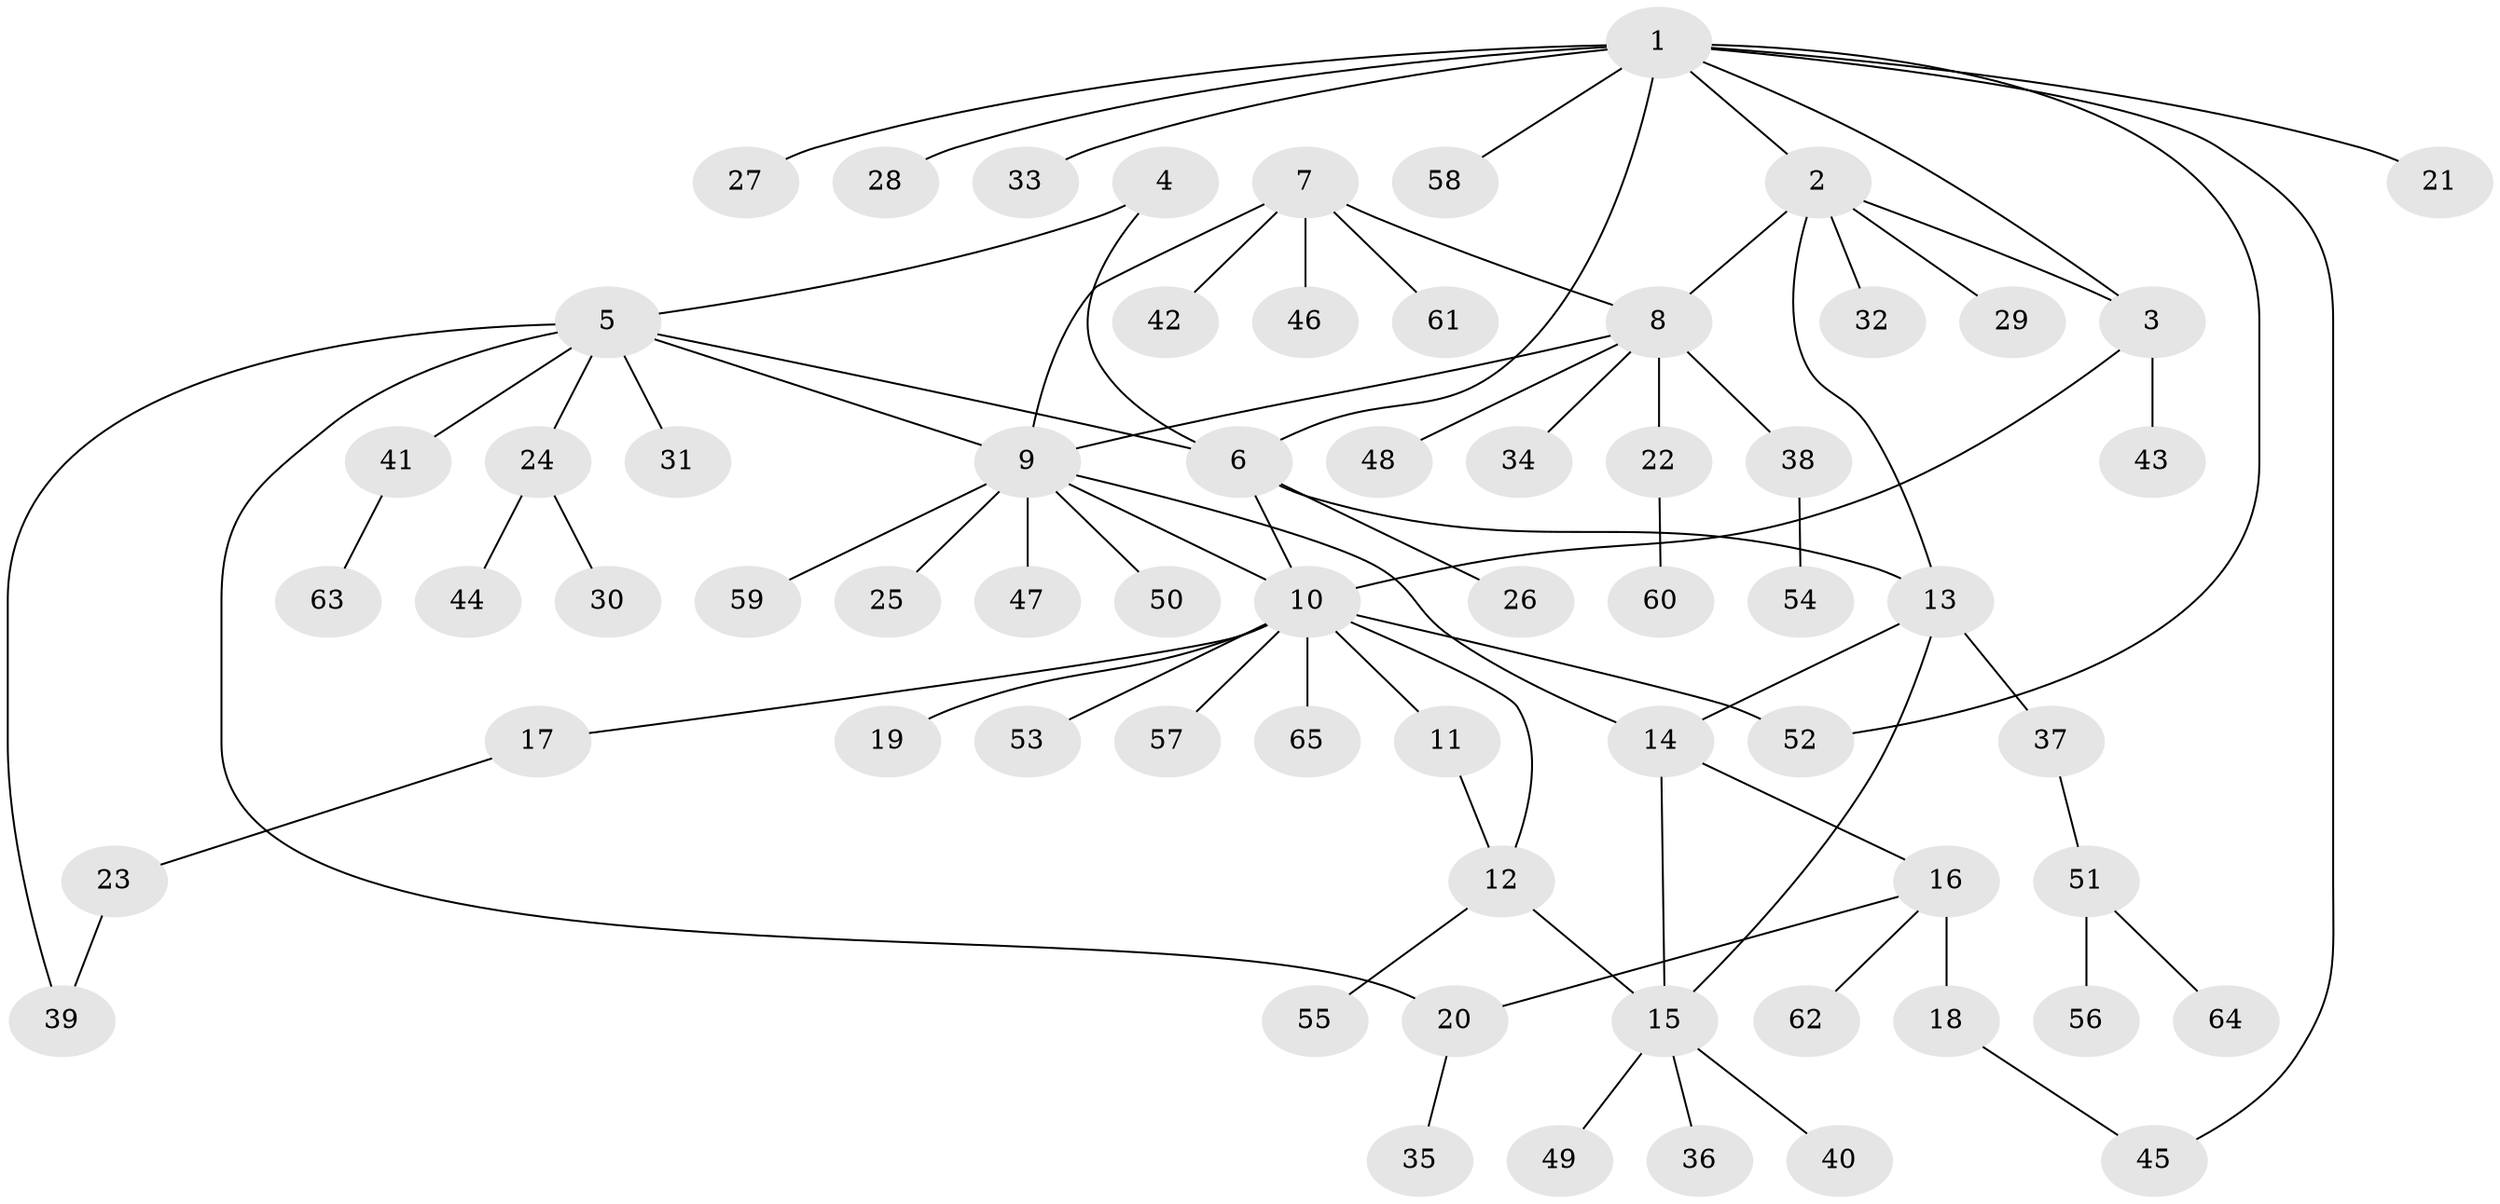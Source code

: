 // coarse degree distribution, {9: 0.0625, 11: 0.020833333333333332, 3: 0.020833333333333332, 2: 0.1875, 4: 0.0625, 8: 0.020833333333333332, 10: 0.020833333333333332, 5: 0.020833333333333332, 1: 0.5833333333333334}
// Generated by graph-tools (version 1.1) at 2025/52/02/27/25 19:52:20]
// undirected, 65 vertices, 79 edges
graph export_dot {
graph [start="1"]
  node [color=gray90,style=filled];
  1;
  2;
  3;
  4;
  5;
  6;
  7;
  8;
  9;
  10;
  11;
  12;
  13;
  14;
  15;
  16;
  17;
  18;
  19;
  20;
  21;
  22;
  23;
  24;
  25;
  26;
  27;
  28;
  29;
  30;
  31;
  32;
  33;
  34;
  35;
  36;
  37;
  38;
  39;
  40;
  41;
  42;
  43;
  44;
  45;
  46;
  47;
  48;
  49;
  50;
  51;
  52;
  53;
  54;
  55;
  56;
  57;
  58;
  59;
  60;
  61;
  62;
  63;
  64;
  65;
  1 -- 2;
  1 -- 3;
  1 -- 6;
  1 -- 21;
  1 -- 27;
  1 -- 28;
  1 -- 33;
  1 -- 45;
  1 -- 52;
  1 -- 58;
  2 -- 3;
  2 -- 8;
  2 -- 13;
  2 -- 29;
  2 -- 32;
  3 -- 10;
  3 -- 43;
  4 -- 5;
  4 -- 6;
  5 -- 6;
  5 -- 9;
  5 -- 20;
  5 -- 24;
  5 -- 31;
  5 -- 39;
  5 -- 41;
  6 -- 10;
  6 -- 13;
  6 -- 26;
  7 -- 8;
  7 -- 9;
  7 -- 42;
  7 -- 46;
  7 -- 61;
  8 -- 9;
  8 -- 22;
  8 -- 34;
  8 -- 38;
  8 -- 48;
  9 -- 10;
  9 -- 14;
  9 -- 25;
  9 -- 47;
  9 -- 50;
  9 -- 59;
  10 -- 11;
  10 -- 12;
  10 -- 17;
  10 -- 19;
  10 -- 52;
  10 -- 53;
  10 -- 57;
  10 -- 65;
  11 -- 12;
  12 -- 15;
  12 -- 55;
  13 -- 14;
  13 -- 15;
  13 -- 37;
  14 -- 15;
  14 -- 16;
  15 -- 36;
  15 -- 40;
  15 -- 49;
  16 -- 18;
  16 -- 20;
  16 -- 62;
  17 -- 23;
  18 -- 45;
  20 -- 35;
  22 -- 60;
  23 -- 39;
  24 -- 30;
  24 -- 44;
  37 -- 51;
  38 -- 54;
  41 -- 63;
  51 -- 56;
  51 -- 64;
}
